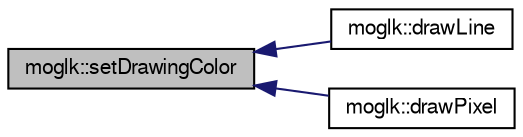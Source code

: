 digraph G
{
  edge [fontname="FreeSans",fontsize="10",labelfontname="FreeSans",labelfontsize="10"];
  node [fontname="FreeSans",fontsize="10",shape=record];
  rankdir=LR;
  Node1 [label="moglk::setDrawingColor",height=0.2,width=0.4,color="black", fillcolor="grey75", style="filled" fontcolor="black"];
  Node1 -> Node2 [dir=back,color="midnightblue",fontsize="10",style="solid"];
  Node2 [label="moglk::drawLine",height=0.2,width=0.4,color="black", fillcolor="white", style="filled",URL="$classmoglk.html#d77d8ff35162a554708c3e93c37e0c7a"];
  Node1 -> Node3 [dir=back,color="midnightblue",fontsize="10",style="solid"];
  Node3 [label="moglk::drawPixel",height=0.2,width=0.4,color="black", fillcolor="white", style="filled",URL="$classmoglk.html#903c108a85fd088ce9d0f2520773a781"];
}
